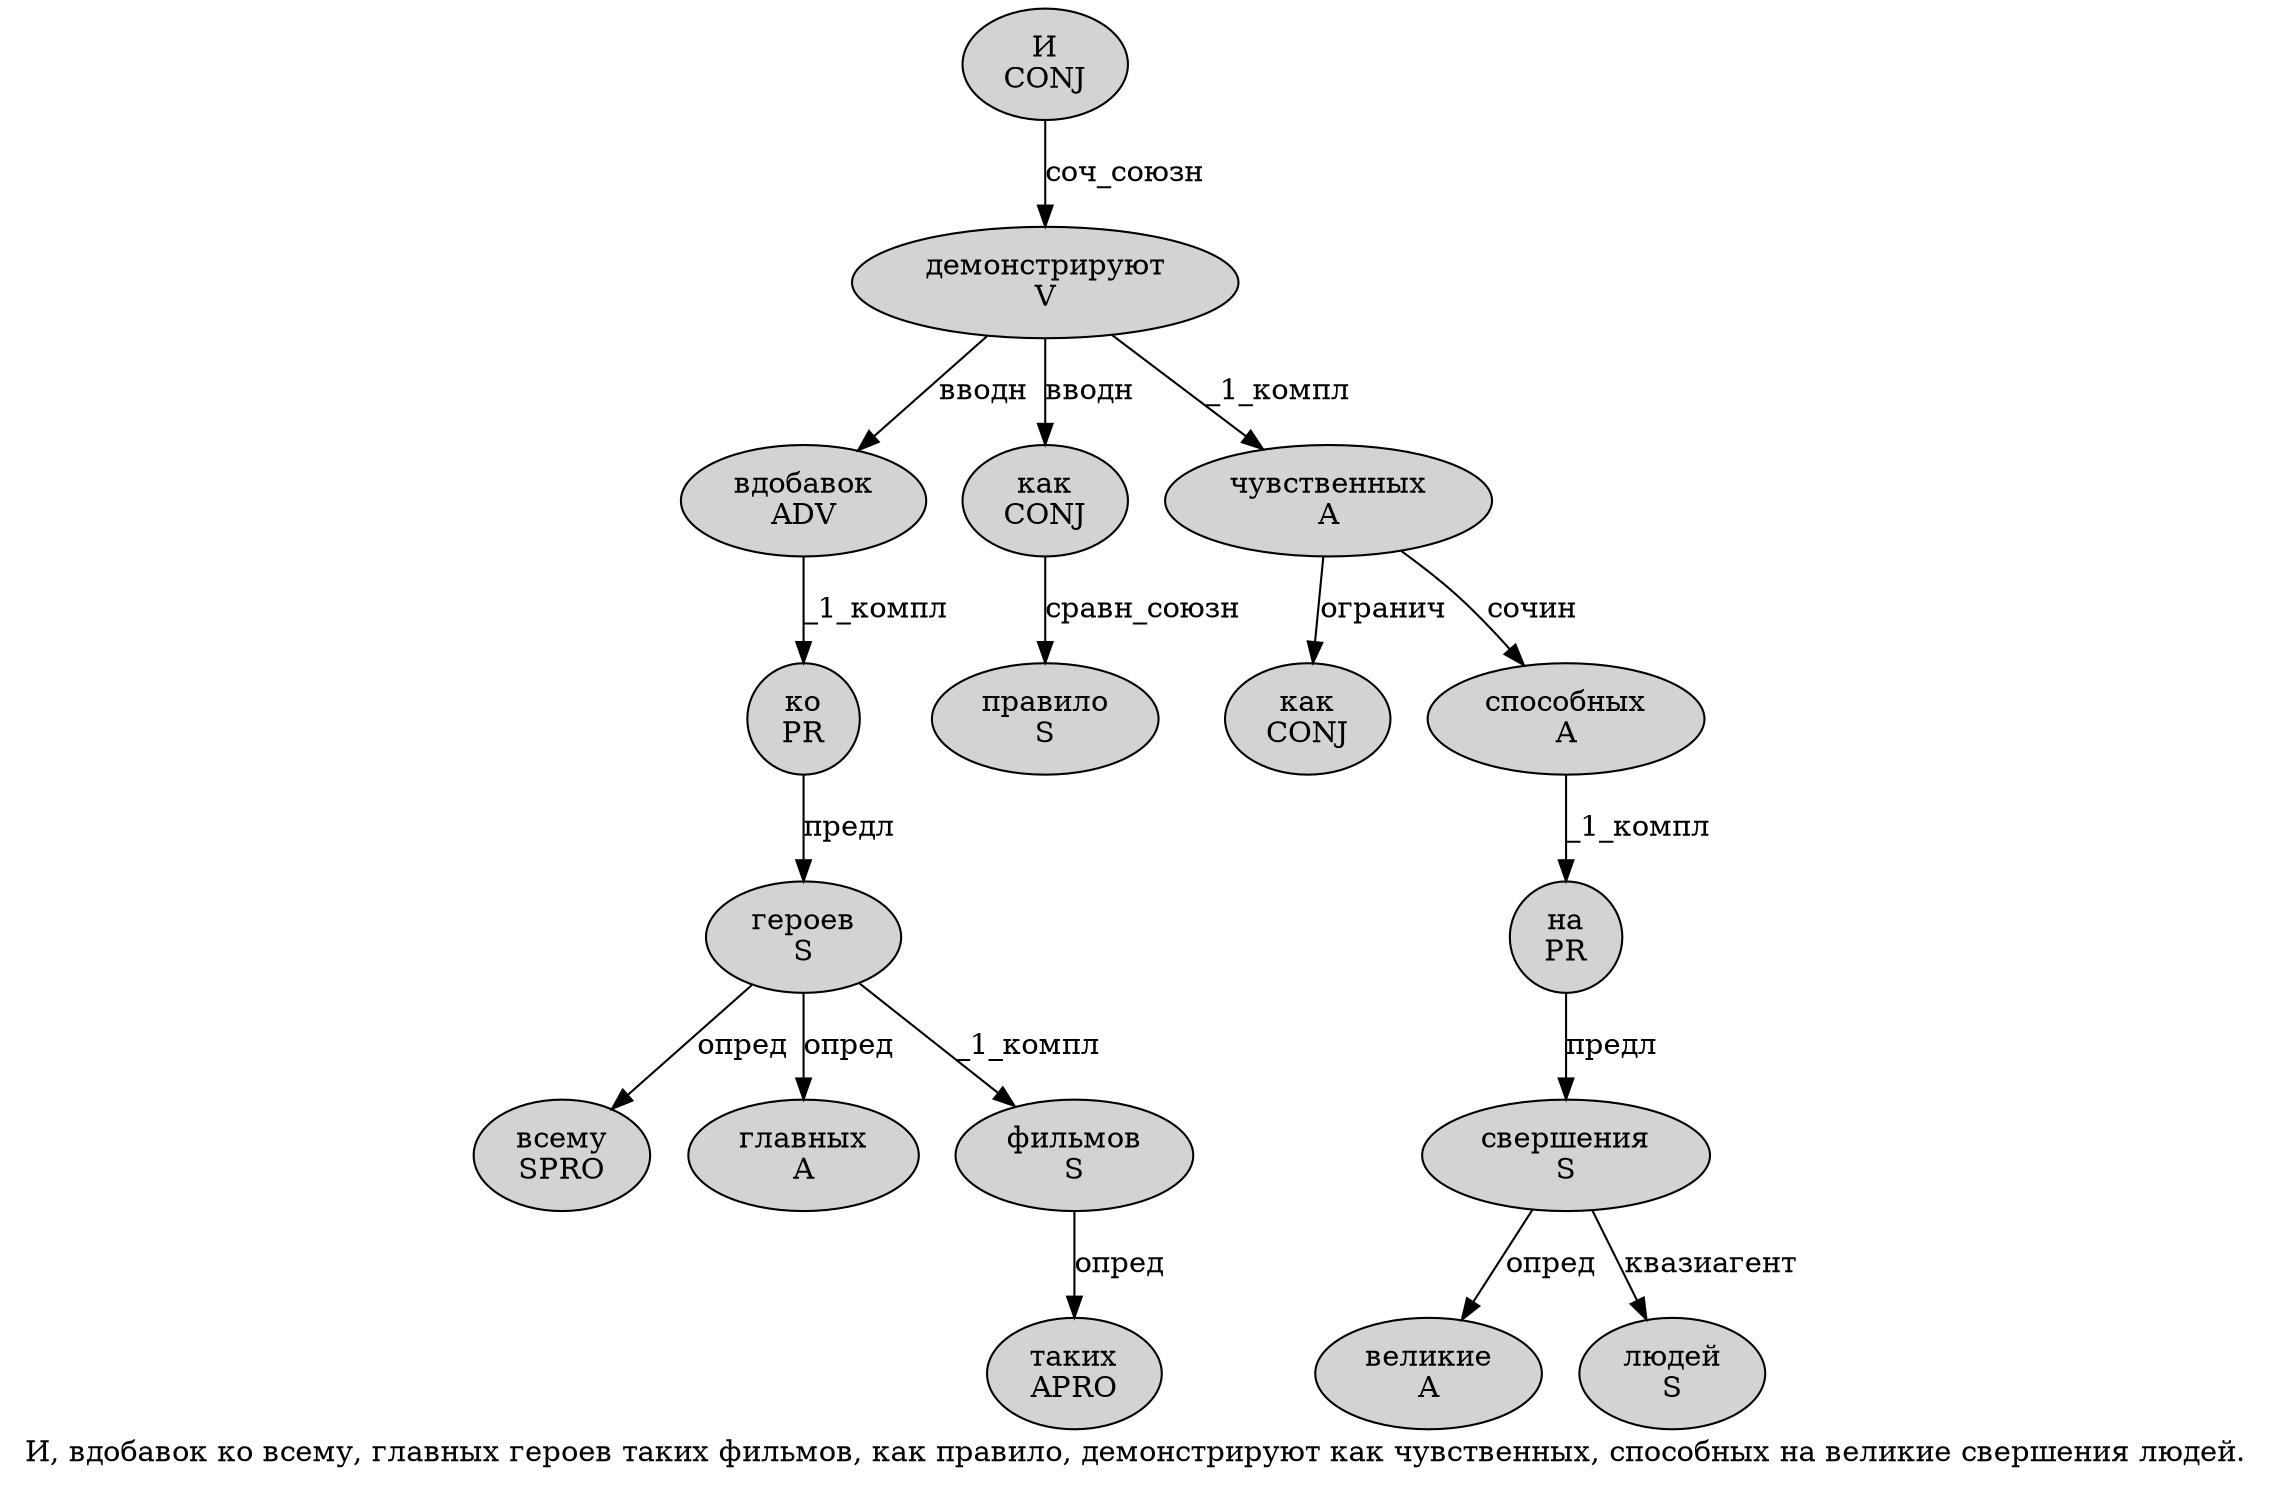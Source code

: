 digraph SENTENCE_4375 {
	graph [label="И, вдобавок ко всему, главных героев таких фильмов, как правило, демонстрируют как чувственных, способных на великие свершения людей."]
	node [style=filled]
		0 [label="И
CONJ" color="" fillcolor=lightgray penwidth=1 shape=ellipse]
		2 [label="вдобавок
ADV" color="" fillcolor=lightgray penwidth=1 shape=ellipse]
		3 [label="ко
PR" color="" fillcolor=lightgray penwidth=1 shape=ellipse]
		4 [label="всему
SPRO" color="" fillcolor=lightgray penwidth=1 shape=ellipse]
		6 [label="главных
A" color="" fillcolor=lightgray penwidth=1 shape=ellipse]
		7 [label="героев
S" color="" fillcolor=lightgray penwidth=1 shape=ellipse]
		8 [label="таких
APRO" color="" fillcolor=lightgray penwidth=1 shape=ellipse]
		9 [label="фильмов
S" color="" fillcolor=lightgray penwidth=1 shape=ellipse]
		11 [label="как
CONJ" color="" fillcolor=lightgray penwidth=1 shape=ellipse]
		12 [label="правило
S" color="" fillcolor=lightgray penwidth=1 shape=ellipse]
		14 [label="демонстрируют
V" color="" fillcolor=lightgray penwidth=1 shape=ellipse]
		15 [label="как
CONJ" color="" fillcolor=lightgray penwidth=1 shape=ellipse]
		16 [label="чувственных
A" color="" fillcolor=lightgray penwidth=1 shape=ellipse]
		18 [label="способных
A" color="" fillcolor=lightgray penwidth=1 shape=ellipse]
		19 [label="на
PR" color="" fillcolor=lightgray penwidth=1 shape=ellipse]
		20 [label="великие
A" color="" fillcolor=lightgray penwidth=1 shape=ellipse]
		21 [label="свершения
S" color="" fillcolor=lightgray penwidth=1 shape=ellipse]
		22 [label="людей
S" color="" fillcolor=lightgray penwidth=1 shape=ellipse]
			0 -> 14 [label="соч_союзн"]
			9 -> 8 [label="опред"]
			7 -> 4 [label="опред"]
			7 -> 6 [label="опред"]
			7 -> 9 [label="_1_компл"]
			11 -> 12 [label="сравн_союзн"]
			19 -> 21 [label="предл"]
			18 -> 19 [label="_1_компл"]
			14 -> 2 [label="вводн"]
			14 -> 11 [label="вводн"]
			14 -> 16 [label="_1_компл"]
			2 -> 3 [label="_1_компл"]
			21 -> 20 [label="опред"]
			21 -> 22 [label="квазиагент"]
			16 -> 15 [label="огранич"]
			16 -> 18 [label="сочин"]
			3 -> 7 [label="предл"]
}
